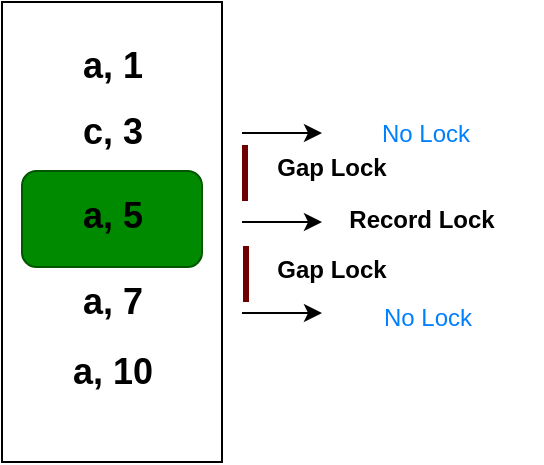 <mxfile version="12.1.0" type="github" pages="1"><diagram id="k0wJZLvmk2RUT5__Vj4m" name="Page-1"><mxGraphModel dx="1344" dy="771" grid="1" gridSize="10" guides="1" tooltips="1" connect="1" arrows="1" fold="1" page="1" pageScale="1" pageWidth="827" pageHeight="1169" math="0" shadow="0"><root><mxCell id="0"/><mxCell id="1" parent="0"/><mxCell id="qBdY5O0P_mNfIefIA22g-3" value="" style="rounded=0;whiteSpace=wrap;html=1;" vertex="1" parent="1"><mxGeometry x="370" y="210" width="110" height="230" as="geometry"/></mxCell><mxCell id="qBdY5O0P_mNfIefIA22g-4" value="" style="rounded=1;whiteSpace=wrap;html=1;fillColor=#008a00;strokeColor=#005700;fontColor=#ffffff;" vertex="1" parent="1"><mxGeometry x="380" y="294.5" width="90" height="48" as="geometry"/></mxCell><mxCell id="qBdY5O0P_mNfIefIA22g-5" value="&lt;font style=&quot;font-size: 18px&quot;&gt;&lt;b&gt;a, 1&lt;/b&gt;&lt;/font&gt;" style="text;html=1;strokeColor=none;fillColor=none;align=center;verticalAlign=middle;whiteSpace=wrap;rounded=0;" vertex="1" parent="1"><mxGeometry x="386.5" y="227" width="77" height="30" as="geometry"/></mxCell><mxCell id="qBdY5O0P_mNfIefIA22g-7" value="&lt;font style=&quot;font-size: 18px&quot;&gt;&lt;b&gt;c, 3&lt;/b&gt;&lt;/font&gt;" style="text;html=1;strokeColor=none;fillColor=none;align=center;verticalAlign=middle;whiteSpace=wrap;rounded=0;" vertex="1" parent="1"><mxGeometry x="386.5" y="260" width="77" height="30" as="geometry"/></mxCell><mxCell id="qBdY5O0P_mNfIefIA22g-8" value="&lt;font style=&quot;font-size: 18px&quot;&gt;&lt;b&gt;a, 5&lt;/b&gt;&lt;/font&gt;" style="text;html=1;align=center;verticalAlign=middle;whiteSpace=wrap;rounded=0;" vertex="1" parent="1"><mxGeometry x="386.5" y="302" width="77" height="30" as="geometry"/></mxCell><mxCell id="qBdY5O0P_mNfIefIA22g-9" value="&lt;font style=&quot;font-size: 18px&quot;&gt;&lt;b&gt;a, 7&lt;/b&gt;&lt;/font&gt;" style="text;html=1;strokeColor=none;fillColor=none;align=center;verticalAlign=middle;whiteSpace=wrap;rounded=0;" vertex="1" parent="1"><mxGeometry x="386.5" y="345" width="77" height="30" as="geometry"/></mxCell><mxCell id="qBdY5O0P_mNfIefIA22g-10" value="&lt;font style=&quot;font-size: 18px&quot;&gt;&lt;b&gt;a, 10&lt;/b&gt;&lt;/font&gt;" style="text;html=1;strokeColor=none;fillColor=none;align=center;verticalAlign=middle;whiteSpace=wrap;rounded=0;" vertex="1" parent="1"><mxGeometry x="386.5" y="380" width="77" height="30" as="geometry"/></mxCell><mxCell id="qBdY5O0P_mNfIefIA22g-13" value="" style="endArrow=classic;html=1;" edge="1" parent="1"><mxGeometry width="50" height="50" relative="1" as="geometry"><mxPoint x="490" y="320" as="sourcePoint"/><mxPoint x="530" y="320" as="targetPoint"/></mxGeometry></mxCell><mxCell id="qBdY5O0P_mNfIefIA22g-14" value="Record Lock" style="text;html=1;strokeColor=none;fillColor=none;align=center;verticalAlign=middle;whiteSpace=wrap;rounded=0;fontSize=12;fontStyle=1" vertex="1" parent="1"><mxGeometry x="520" y="309.5" width="120" height="18" as="geometry"/></mxCell><mxCell id="qBdY5O0P_mNfIefIA22g-15" value="" style="endArrow=none;html=1;strokeWidth=3;fillColor=#a20025;strokeColor=#6F0000;" edge="1" parent="1"><mxGeometry width="50" height="50" relative="1" as="geometry"><mxPoint x="492" y="360" as="sourcePoint"/><mxPoint x="492" y="332" as="targetPoint"/></mxGeometry></mxCell><mxCell id="qBdY5O0P_mNfIefIA22g-16" value="" style="endArrow=none;html=1;strokeWidth=3;fillColor=#a20025;strokeColor=#6F0000;" edge="1" parent="1"><mxGeometry width="50" height="50" relative="1" as="geometry"><mxPoint x="491.5" y="309.5" as="sourcePoint"/><mxPoint x="491.5" y="281.5" as="targetPoint"/></mxGeometry></mxCell><mxCell id="qBdY5O0P_mNfIefIA22g-17" value="Gap Lock" style="text;html=1;strokeColor=none;fillColor=none;align=center;verticalAlign=middle;whiteSpace=wrap;rounded=0;fontStyle=1" vertex="1" parent="1"><mxGeometry x="500" y="285" width="70" height="16" as="geometry"/></mxCell><mxCell id="qBdY5O0P_mNfIefIA22g-18" value="Gap Lock" style="text;html=1;strokeColor=none;fillColor=none;align=center;verticalAlign=middle;whiteSpace=wrap;rounded=0;fontStyle=1" vertex="1" parent="1"><mxGeometry x="500" y="336" width="70" height="16" as="geometry"/></mxCell><mxCell id="qBdY5O0P_mNfIefIA22g-20" value="" style="endArrow=classic;html=1;" edge="1" parent="1"><mxGeometry width="50" height="50" relative="1" as="geometry"><mxPoint x="490" y="275.5" as="sourcePoint"/><mxPoint x="530" y="275.5" as="targetPoint"/></mxGeometry></mxCell><mxCell id="qBdY5O0P_mNfIefIA22g-21" value="" style="endArrow=classic;html=1;" edge="1" parent="1"><mxGeometry width="50" height="50" relative="1" as="geometry"><mxPoint x="490" y="365.5" as="sourcePoint"/><mxPoint x="530" y="365.5" as="targetPoint"/></mxGeometry></mxCell><mxCell id="qBdY5O0P_mNfIefIA22g-22" value="No Lock" style="text;html=1;strokeColor=none;fillColor=none;align=center;verticalAlign=middle;whiteSpace=wrap;rounded=0;fontSize=12;fontColor=#007FFF;" vertex="1" parent="1"><mxGeometry x="552" y="263" width="60" height="25" as="geometry"/></mxCell><mxCell id="qBdY5O0P_mNfIefIA22g-24" value="No Lock" style="text;html=1;strokeColor=none;fillColor=none;align=center;verticalAlign=middle;whiteSpace=wrap;rounded=0;fontSize=12;fontColor=#007FFF;" vertex="1" parent="1"><mxGeometry x="553" y="355" width="60" height="25" as="geometry"/></mxCell></root></mxGraphModel></diagram></mxfile>